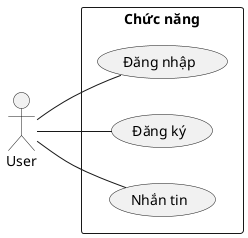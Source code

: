 @startuml
left to right direction
actor User
rectangle "Chức năng" {
    User -- (Đăng nhập)
    User -- (Đăng ký)
    User -- (Nhắn tin)
}
@enduml
